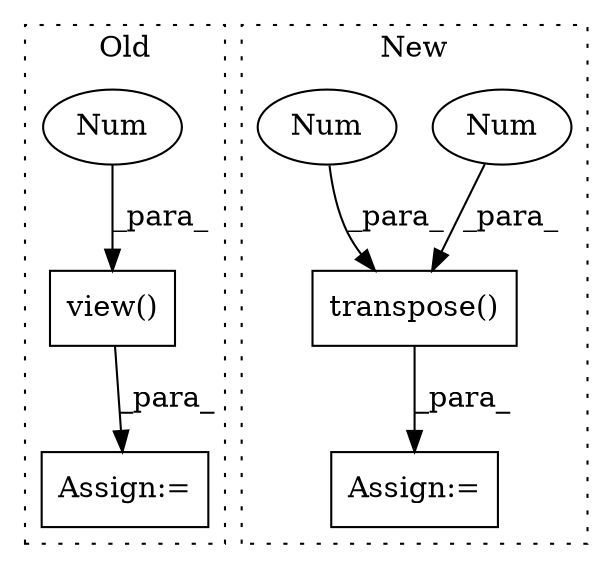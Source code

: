 digraph G {
subgraph cluster0 {
1 [label="view()" a="75" s="1731,1750" l="14,1" shape="box"];
5 [label="Assign:=" a="68" s="1930" l="3" shape="box"];
7 [label="Num" a="76" s="1745" l="1" shape="ellipse"];
label = "Old";
style="dotted";
}
subgraph cluster1 {
2 [label="transpose()" a="75" s="2305,2321" l="12,1" shape="box"];
3 [label="Num" a="76" s="2320" l="1" shape="ellipse"];
4 [label="Num" a="76" s="2317" l="1" shape="ellipse"];
6 [label="Assign:=" a="68" s="2293" l="3" shape="box"];
label = "New";
style="dotted";
}
1 -> 5 [label="_para_"];
2 -> 6 [label="_para_"];
3 -> 2 [label="_para_"];
4 -> 2 [label="_para_"];
7 -> 1 [label="_para_"];
}
